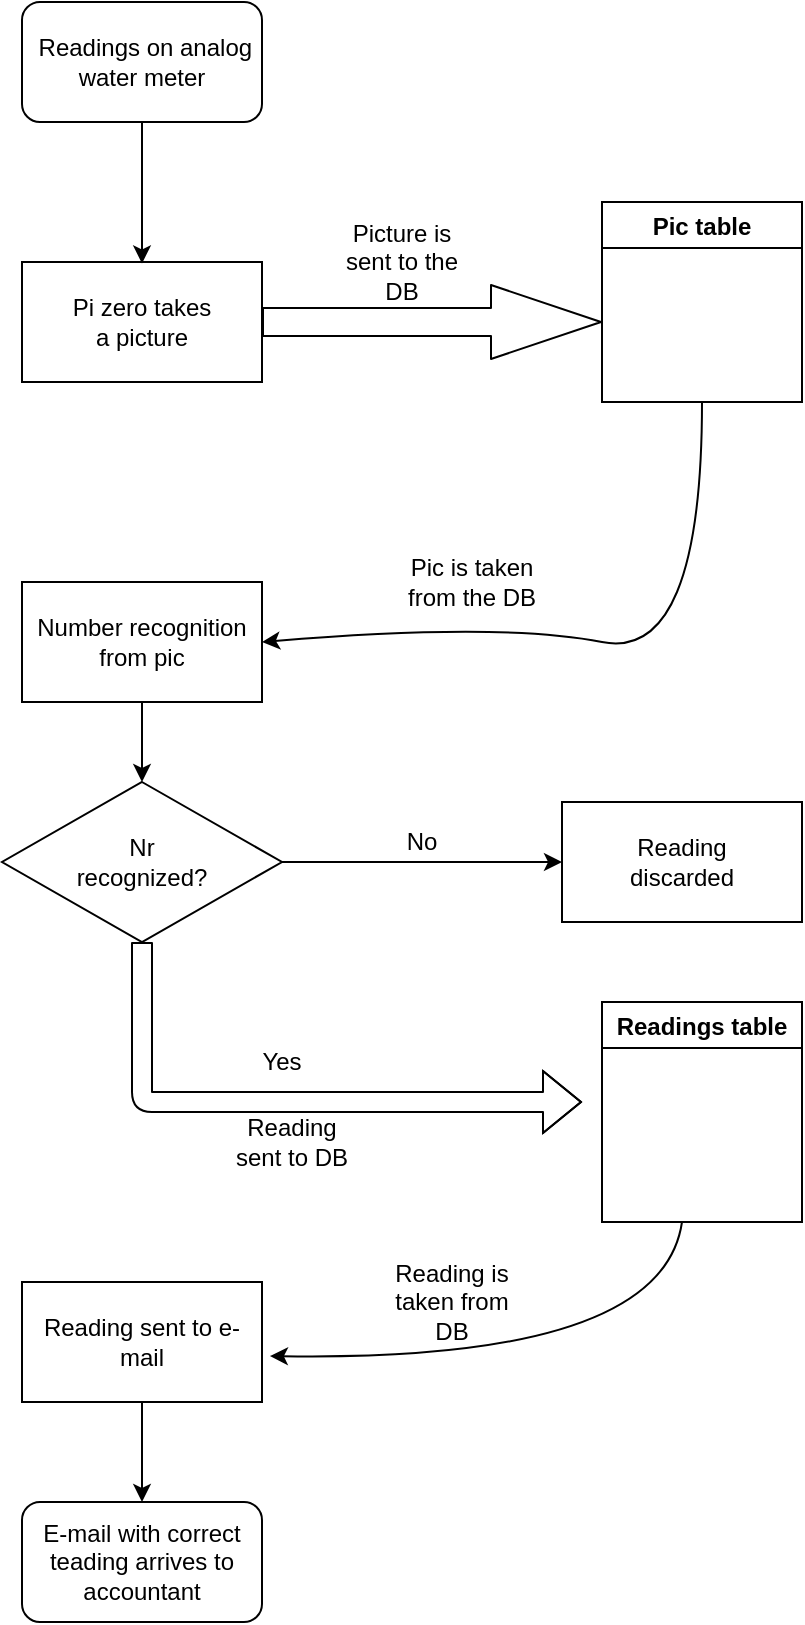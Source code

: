 <mxfile version="15.0.3" type="github">
  <diagram id="C5RBs43oDa-KdzZeNtuy" name="Page-1">
    <mxGraphModel dx="1422" dy="762" grid="1" gridSize="10" guides="1" tooltips="1" connect="1" arrows="1" fold="1" page="1" pageScale="1" pageWidth="827" pageHeight="1169" math="0" shadow="0">
      <root>
        <mxCell id="WIyWlLk6GJQsqaUBKTNV-0" />
        <mxCell id="WIyWlLk6GJQsqaUBKTNV-1" parent="WIyWlLk6GJQsqaUBKTNV-0" />
        <mxCell id="WIyWlLk6GJQsqaUBKTNV-3" value="&amp;nbsp;Readings on analog water meter" style="rounded=1;whiteSpace=wrap;html=1;fontSize=12;glass=0;strokeWidth=1;shadow=0;" parent="WIyWlLk6GJQsqaUBKTNV-1" vertex="1">
          <mxGeometry x="160" y="40" width="120" height="60" as="geometry" />
        </mxCell>
        <mxCell id="WIyWlLk6GJQsqaUBKTNV-11" value="E-mail with correct teading arrives to accountant" style="rounded=1;whiteSpace=wrap;html=1;fontSize=12;glass=0;strokeWidth=1;shadow=0;" parent="WIyWlLk6GJQsqaUBKTNV-1" vertex="1">
          <mxGeometry x="160" y="790" width="120" height="60" as="geometry" />
        </mxCell>
        <mxCell id="RxgvBFv05HtivGOMX4R0-1" value="" style="rounded=0;whiteSpace=wrap;html=1;" vertex="1" parent="WIyWlLk6GJQsqaUBKTNV-1">
          <mxGeometry x="160" y="170" width="120" height="60" as="geometry" />
        </mxCell>
        <mxCell id="RxgvBFv05HtivGOMX4R0-2" value="Pi zero takes a picture" style="text;html=1;strokeColor=none;fillColor=none;align=center;verticalAlign=middle;whiteSpace=wrap;rounded=0;" vertex="1" parent="WIyWlLk6GJQsqaUBKTNV-1">
          <mxGeometry x="180" y="190" width="80" height="20" as="geometry" />
        </mxCell>
        <mxCell id="RxgvBFv05HtivGOMX4R0-5" value="" style="endArrow=classic;html=1;" edge="1" parent="WIyWlLk6GJQsqaUBKTNV-1" source="WIyWlLk6GJQsqaUBKTNV-3">
          <mxGeometry width="50" height="50" relative="1" as="geometry">
            <mxPoint x="220" y="150" as="sourcePoint" />
            <mxPoint x="220" y="170.711" as="targetPoint" />
          </mxGeometry>
        </mxCell>
        <mxCell id="RxgvBFv05HtivGOMX4R0-12" value="" style="shape=flexArrow;endArrow=classic;html=1;endWidth=22;endSize=18;exitX=1;exitY=0.5;exitDx=0;exitDy=0;width=14;" edge="1" parent="WIyWlLk6GJQsqaUBKTNV-1" source="RxgvBFv05HtivGOMX4R0-1">
          <mxGeometry width="50" height="50" relative="1" as="geometry">
            <mxPoint x="330" y="190" as="sourcePoint" />
            <mxPoint x="450" y="200" as="targetPoint" />
          </mxGeometry>
        </mxCell>
        <mxCell id="RxgvBFv05HtivGOMX4R0-14" value="Picture is sent to the DB" style="text;html=1;strokeColor=none;fillColor=none;align=center;verticalAlign=middle;whiteSpace=wrap;rounded=0;" vertex="1" parent="WIyWlLk6GJQsqaUBKTNV-1">
          <mxGeometry x="320" y="160" width="60" height="20" as="geometry" />
        </mxCell>
        <mxCell id="RxgvBFv05HtivGOMX4R0-15" value="Pic table" style="swimlane;" vertex="1" parent="WIyWlLk6GJQsqaUBKTNV-1">
          <mxGeometry x="450" y="140" width="100" height="100" as="geometry" />
        </mxCell>
        <mxCell id="RxgvBFv05HtivGOMX4R0-18" value="Number recognition from pic" style="rounded=0;whiteSpace=wrap;html=1;" vertex="1" parent="WIyWlLk6GJQsqaUBKTNV-1">
          <mxGeometry x="160" y="330" width="120" height="60" as="geometry" />
        </mxCell>
        <mxCell id="RxgvBFv05HtivGOMX4R0-22" value="" style="curved=1;endArrow=classic;html=1;entryX=1;entryY=0.5;entryDx=0;entryDy=0;exitX=0.5;exitY=1;exitDx=0;exitDy=0;" edge="1" parent="WIyWlLk6GJQsqaUBKTNV-1" source="RxgvBFv05HtivGOMX4R0-15" target="RxgvBFv05HtivGOMX4R0-18">
          <mxGeometry width="50" height="50" relative="1" as="geometry">
            <mxPoint x="390" y="350" as="sourcePoint" />
            <mxPoint x="440" y="300" as="targetPoint" />
            <Array as="points">
              <mxPoint x="500" y="370" />
              <mxPoint x="400" y="350" />
            </Array>
          </mxGeometry>
        </mxCell>
        <mxCell id="RxgvBFv05HtivGOMX4R0-23" value="Pic is taken from the DB" style="text;html=1;strokeColor=none;fillColor=none;align=center;verticalAlign=middle;whiteSpace=wrap;rounded=0;" vertex="1" parent="WIyWlLk6GJQsqaUBKTNV-1">
          <mxGeometry x="340" y="320" width="90" height="20" as="geometry" />
        </mxCell>
        <mxCell id="RxgvBFv05HtivGOMX4R0-24" value="" style="rhombus;whiteSpace=wrap;html=1;" vertex="1" parent="WIyWlLk6GJQsqaUBKTNV-1">
          <mxGeometry x="150" y="430" width="140" height="80" as="geometry" />
        </mxCell>
        <mxCell id="RxgvBFv05HtivGOMX4R0-25" value="Nr recognized?" style="text;html=1;strokeColor=none;fillColor=none;align=center;verticalAlign=middle;whiteSpace=wrap;rounded=0;" vertex="1" parent="WIyWlLk6GJQsqaUBKTNV-1">
          <mxGeometry x="200" y="460" width="40" height="20" as="geometry" />
        </mxCell>
        <mxCell id="RxgvBFv05HtivGOMX4R0-26" value="" style="endArrow=classic;html=1;" edge="1" parent="WIyWlLk6GJQsqaUBKTNV-1" source="RxgvBFv05HtivGOMX4R0-18">
          <mxGeometry width="50" height="50" relative="1" as="geometry">
            <mxPoint x="220" y="440" as="sourcePoint" />
            <mxPoint x="220" y="430" as="targetPoint" />
          </mxGeometry>
        </mxCell>
        <mxCell id="RxgvBFv05HtivGOMX4R0-28" value="" style="rounded=0;whiteSpace=wrap;html=1;" vertex="1" parent="WIyWlLk6GJQsqaUBKTNV-1">
          <mxGeometry x="430" y="440" width="120" height="60" as="geometry" />
        </mxCell>
        <mxCell id="RxgvBFv05HtivGOMX4R0-29" value="Reading discarded" style="text;html=1;strokeColor=none;fillColor=none;align=center;verticalAlign=middle;whiteSpace=wrap;rounded=0;" vertex="1" parent="WIyWlLk6GJQsqaUBKTNV-1">
          <mxGeometry x="470" y="460" width="40" height="20" as="geometry" />
        </mxCell>
        <mxCell id="RxgvBFv05HtivGOMX4R0-30" value="" style="endArrow=classic;html=1;exitX=1;exitY=0.5;exitDx=0;exitDy=0;entryX=0;entryY=0.5;entryDx=0;entryDy=0;" edge="1" parent="WIyWlLk6GJQsqaUBKTNV-1" source="RxgvBFv05HtivGOMX4R0-24" target="RxgvBFv05HtivGOMX4R0-28">
          <mxGeometry width="50" height="50" relative="1" as="geometry">
            <mxPoint x="280" y="500" as="sourcePoint" />
            <mxPoint x="340" y="470" as="targetPoint" />
          </mxGeometry>
        </mxCell>
        <mxCell id="RxgvBFv05HtivGOMX4R0-31" value="No" style="text;html=1;strokeColor=none;fillColor=none;align=center;verticalAlign=middle;whiteSpace=wrap;rounded=0;" vertex="1" parent="WIyWlLk6GJQsqaUBKTNV-1">
          <mxGeometry x="340" y="450" width="40" height="20" as="geometry" />
        </mxCell>
        <mxCell id="RxgvBFv05HtivGOMX4R0-34" value="Readings table" style="swimlane;" vertex="1" parent="WIyWlLk6GJQsqaUBKTNV-1">
          <mxGeometry x="450" y="540" width="100" height="110" as="geometry" />
        </mxCell>
        <mxCell id="RxgvBFv05HtivGOMX4R0-35" value="" style="shape=flexArrow;endArrow=classic;html=1;exitX=0.5;exitY=1;exitDx=0;exitDy=0;" edge="1" parent="WIyWlLk6GJQsqaUBKTNV-1" source="RxgvBFv05HtivGOMX4R0-24">
          <mxGeometry width="50" height="50" relative="1" as="geometry">
            <mxPoint x="310" y="640" as="sourcePoint" />
            <mxPoint x="440" y="590" as="targetPoint" />
            <Array as="points">
              <mxPoint x="220" y="590" />
            </Array>
          </mxGeometry>
        </mxCell>
        <mxCell id="RxgvBFv05HtivGOMX4R0-36" value="Yes" style="text;html=1;strokeColor=none;fillColor=none;align=center;verticalAlign=middle;whiteSpace=wrap;rounded=0;" vertex="1" parent="WIyWlLk6GJQsqaUBKTNV-1">
          <mxGeometry x="270" y="560" width="40" height="20" as="geometry" />
        </mxCell>
        <mxCell id="RxgvBFv05HtivGOMX4R0-37" value="Reading sent to DB" style="text;html=1;strokeColor=none;fillColor=none;align=center;verticalAlign=middle;whiteSpace=wrap;rounded=0;" vertex="1" parent="WIyWlLk6GJQsqaUBKTNV-1">
          <mxGeometry x="260" y="600" width="70" height="20" as="geometry" />
        </mxCell>
        <mxCell id="RxgvBFv05HtivGOMX4R0-39" value="Reading sent to e-mail" style="rounded=0;whiteSpace=wrap;html=1;" vertex="1" parent="WIyWlLk6GJQsqaUBKTNV-1">
          <mxGeometry x="160" y="680" width="120" height="60" as="geometry" />
        </mxCell>
        <mxCell id="RxgvBFv05HtivGOMX4R0-40" value="" style="curved=1;endArrow=classic;html=1;entryX=1.033;entryY=0.617;entryDx=0;entryDy=0;exitX=0.5;exitY=1;exitDx=0;exitDy=0;entryPerimeter=0;" edge="1" parent="WIyWlLk6GJQsqaUBKTNV-1" target="RxgvBFv05HtivGOMX4R0-39">
          <mxGeometry width="50" height="50" relative="1" as="geometry">
            <mxPoint x="490" y="650" as="sourcePoint" />
            <mxPoint x="270" y="770" as="targetPoint" />
            <Array as="points">
              <mxPoint x="480" y="720" />
            </Array>
          </mxGeometry>
        </mxCell>
        <mxCell id="RxgvBFv05HtivGOMX4R0-41" value="Reading is taken from DB" style="text;html=1;strokeColor=none;fillColor=none;align=center;verticalAlign=middle;whiteSpace=wrap;rounded=0;" vertex="1" parent="WIyWlLk6GJQsqaUBKTNV-1">
          <mxGeometry x="340" y="680" width="70" height="20" as="geometry" />
        </mxCell>
        <mxCell id="RxgvBFv05HtivGOMX4R0-44" value="" style="endArrow=classic;html=1;entryX=0.5;entryY=0;entryDx=0;entryDy=0;exitX=0.5;exitY=1;exitDx=0;exitDy=0;" edge="1" parent="WIyWlLk6GJQsqaUBKTNV-1" source="RxgvBFv05HtivGOMX4R0-39" target="WIyWlLk6GJQsqaUBKTNV-11">
          <mxGeometry width="50" height="50" relative="1" as="geometry">
            <mxPoint x="200" y="780" as="sourcePoint" />
            <mxPoint x="250" y="730" as="targetPoint" />
          </mxGeometry>
        </mxCell>
      </root>
    </mxGraphModel>
  </diagram>
</mxfile>
